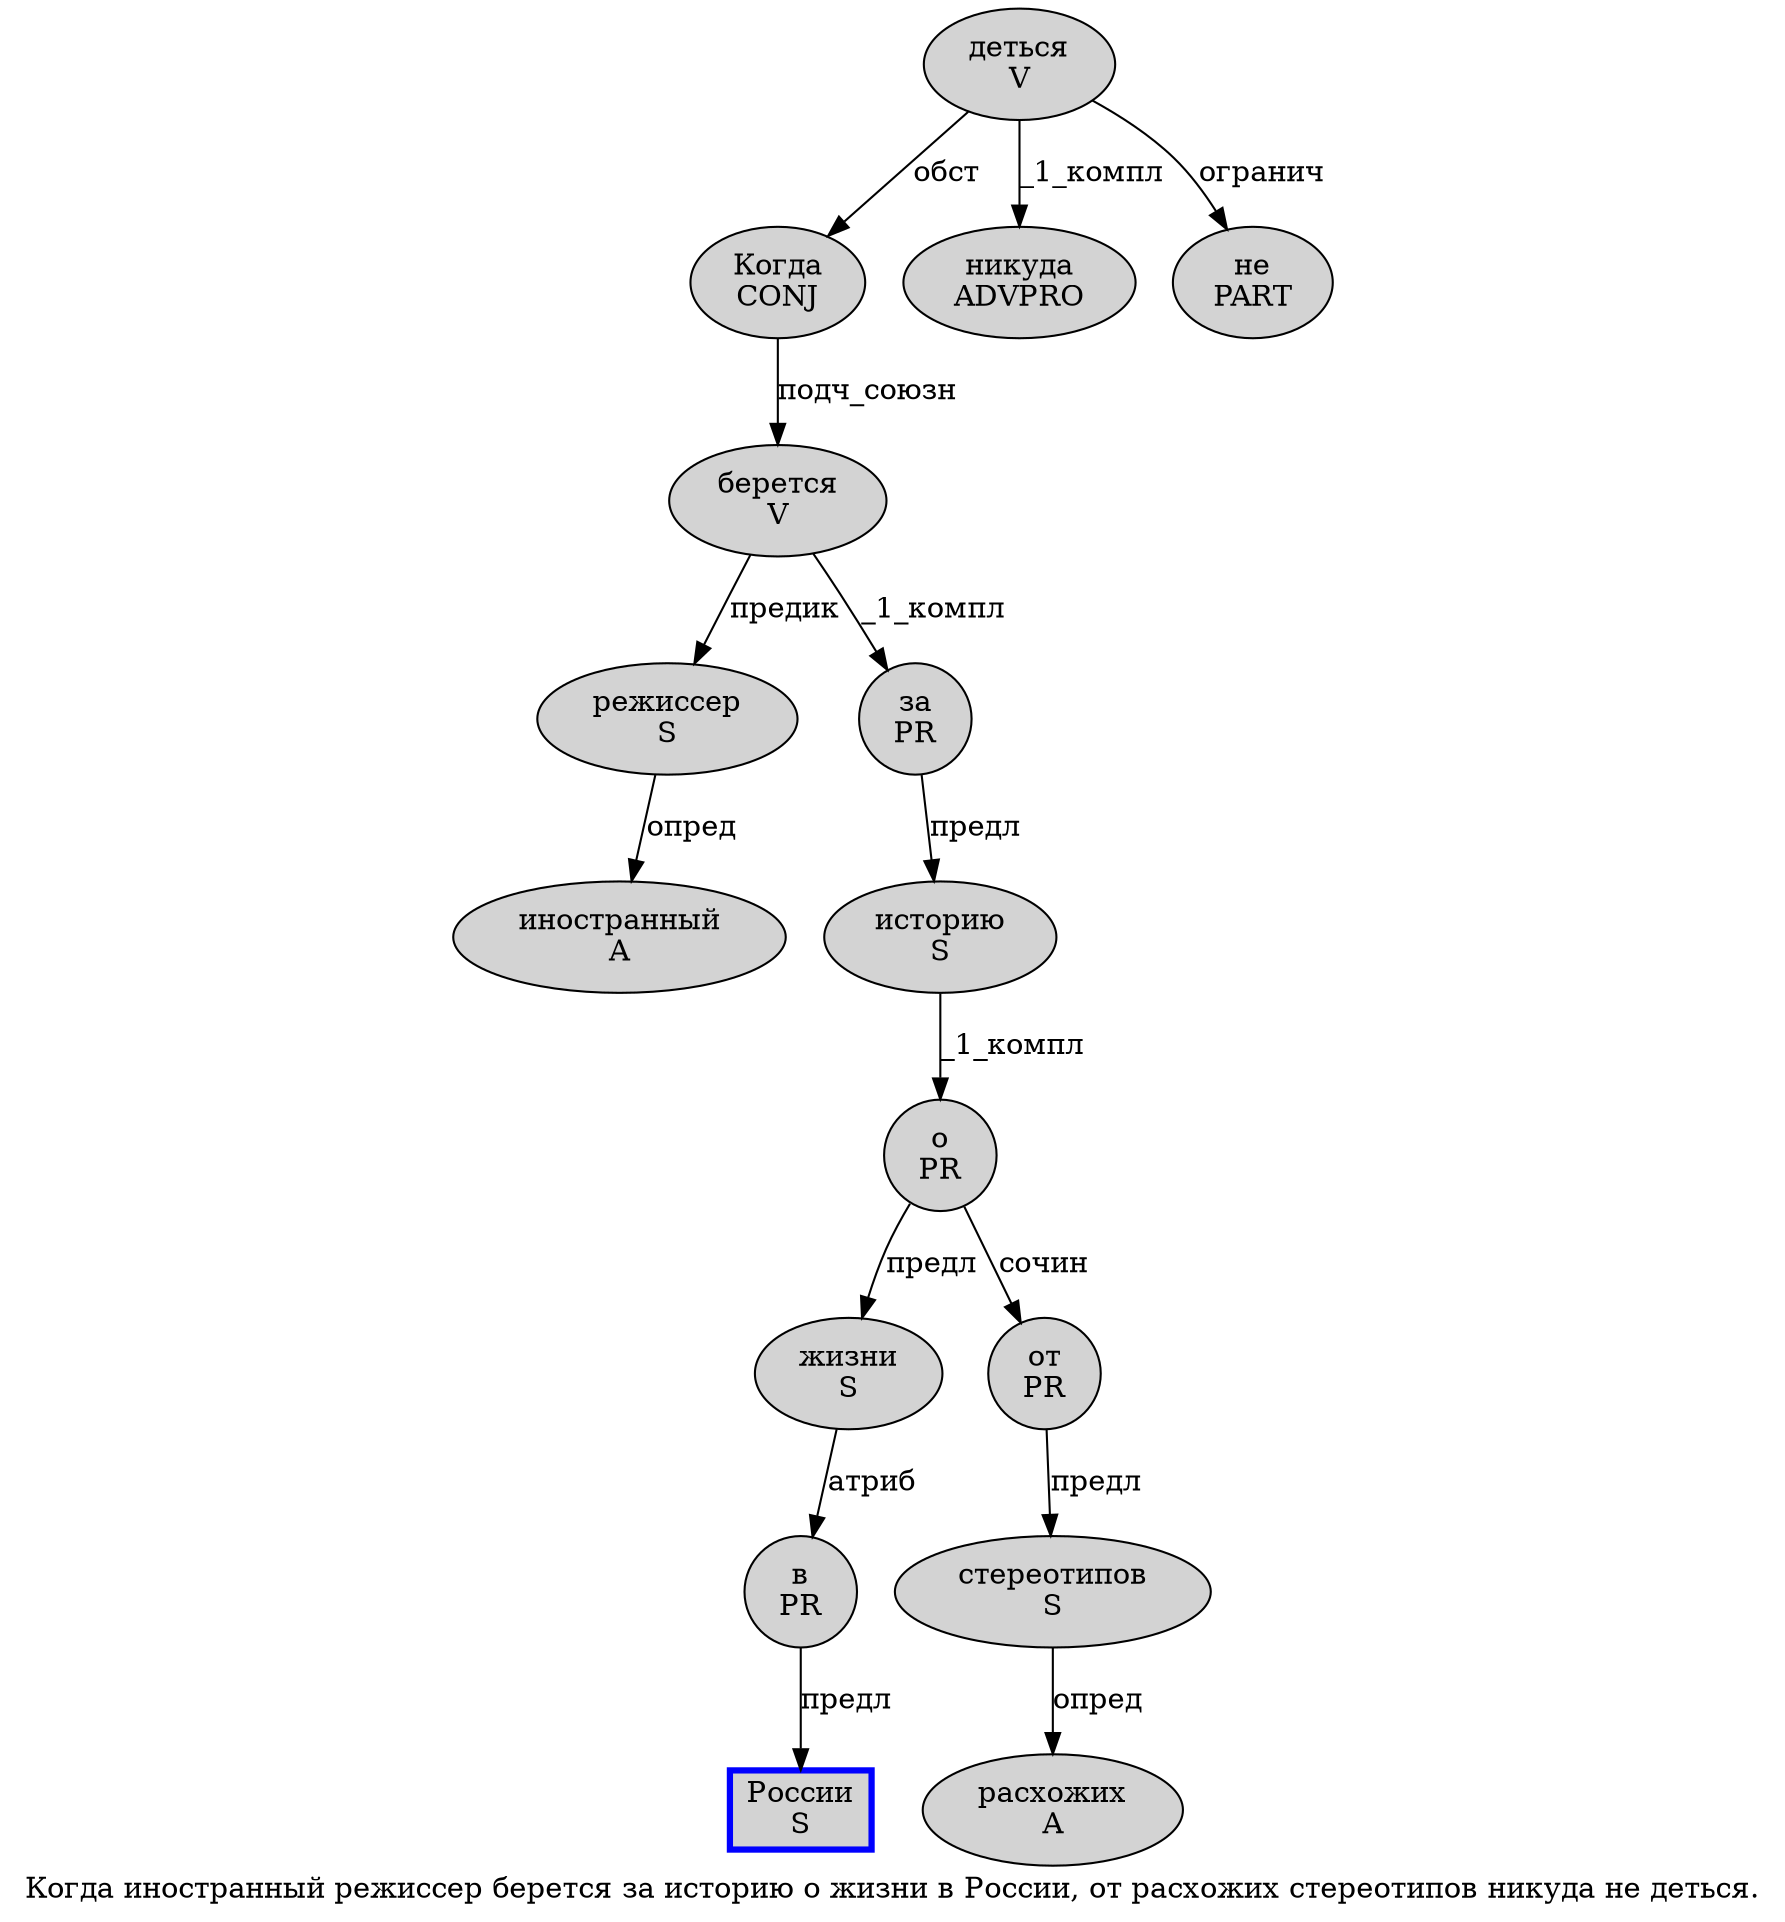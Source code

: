 digraph SENTENCE_1570 {
	graph [label="Когда иностранный режиссер берется за историю о жизни в России, от расхожих стереотипов никуда не деться."]
	node [style=filled]
		0 [label="Когда
CONJ" color="" fillcolor=lightgray penwidth=1 shape=ellipse]
		1 [label="иностранный
A" color="" fillcolor=lightgray penwidth=1 shape=ellipse]
		2 [label="режиссер
S" color="" fillcolor=lightgray penwidth=1 shape=ellipse]
		3 [label="берется
V" color="" fillcolor=lightgray penwidth=1 shape=ellipse]
		4 [label="за
PR" color="" fillcolor=lightgray penwidth=1 shape=ellipse]
		5 [label="историю
S" color="" fillcolor=lightgray penwidth=1 shape=ellipse]
		6 [label="о
PR" color="" fillcolor=lightgray penwidth=1 shape=ellipse]
		7 [label="жизни
S" color="" fillcolor=lightgray penwidth=1 shape=ellipse]
		8 [label="в
PR" color="" fillcolor=lightgray penwidth=1 shape=ellipse]
		9 [label="России
S" color=blue fillcolor=lightgray penwidth=3 shape=box]
		11 [label="от
PR" color="" fillcolor=lightgray penwidth=1 shape=ellipse]
		12 [label="расхожих
A" color="" fillcolor=lightgray penwidth=1 shape=ellipse]
		13 [label="стереотипов
S" color="" fillcolor=lightgray penwidth=1 shape=ellipse]
		14 [label="никуда
ADVPRO" color="" fillcolor=lightgray penwidth=1 shape=ellipse]
		15 [label="не
PART" color="" fillcolor=lightgray penwidth=1 shape=ellipse]
		16 [label="деться
V" color="" fillcolor=lightgray penwidth=1 shape=ellipse]
			11 -> 13 [label="предл"]
			5 -> 6 [label="_1_компл"]
			6 -> 7 [label="предл"]
			6 -> 11 [label="сочин"]
			8 -> 9 [label="предл"]
			7 -> 8 [label="атриб"]
			0 -> 3 [label="подч_союзн"]
			3 -> 2 [label="предик"]
			3 -> 4 [label="_1_компл"]
			2 -> 1 [label="опред"]
			13 -> 12 [label="опред"]
			4 -> 5 [label="предл"]
			16 -> 0 [label="обст"]
			16 -> 14 [label="_1_компл"]
			16 -> 15 [label="огранич"]
}